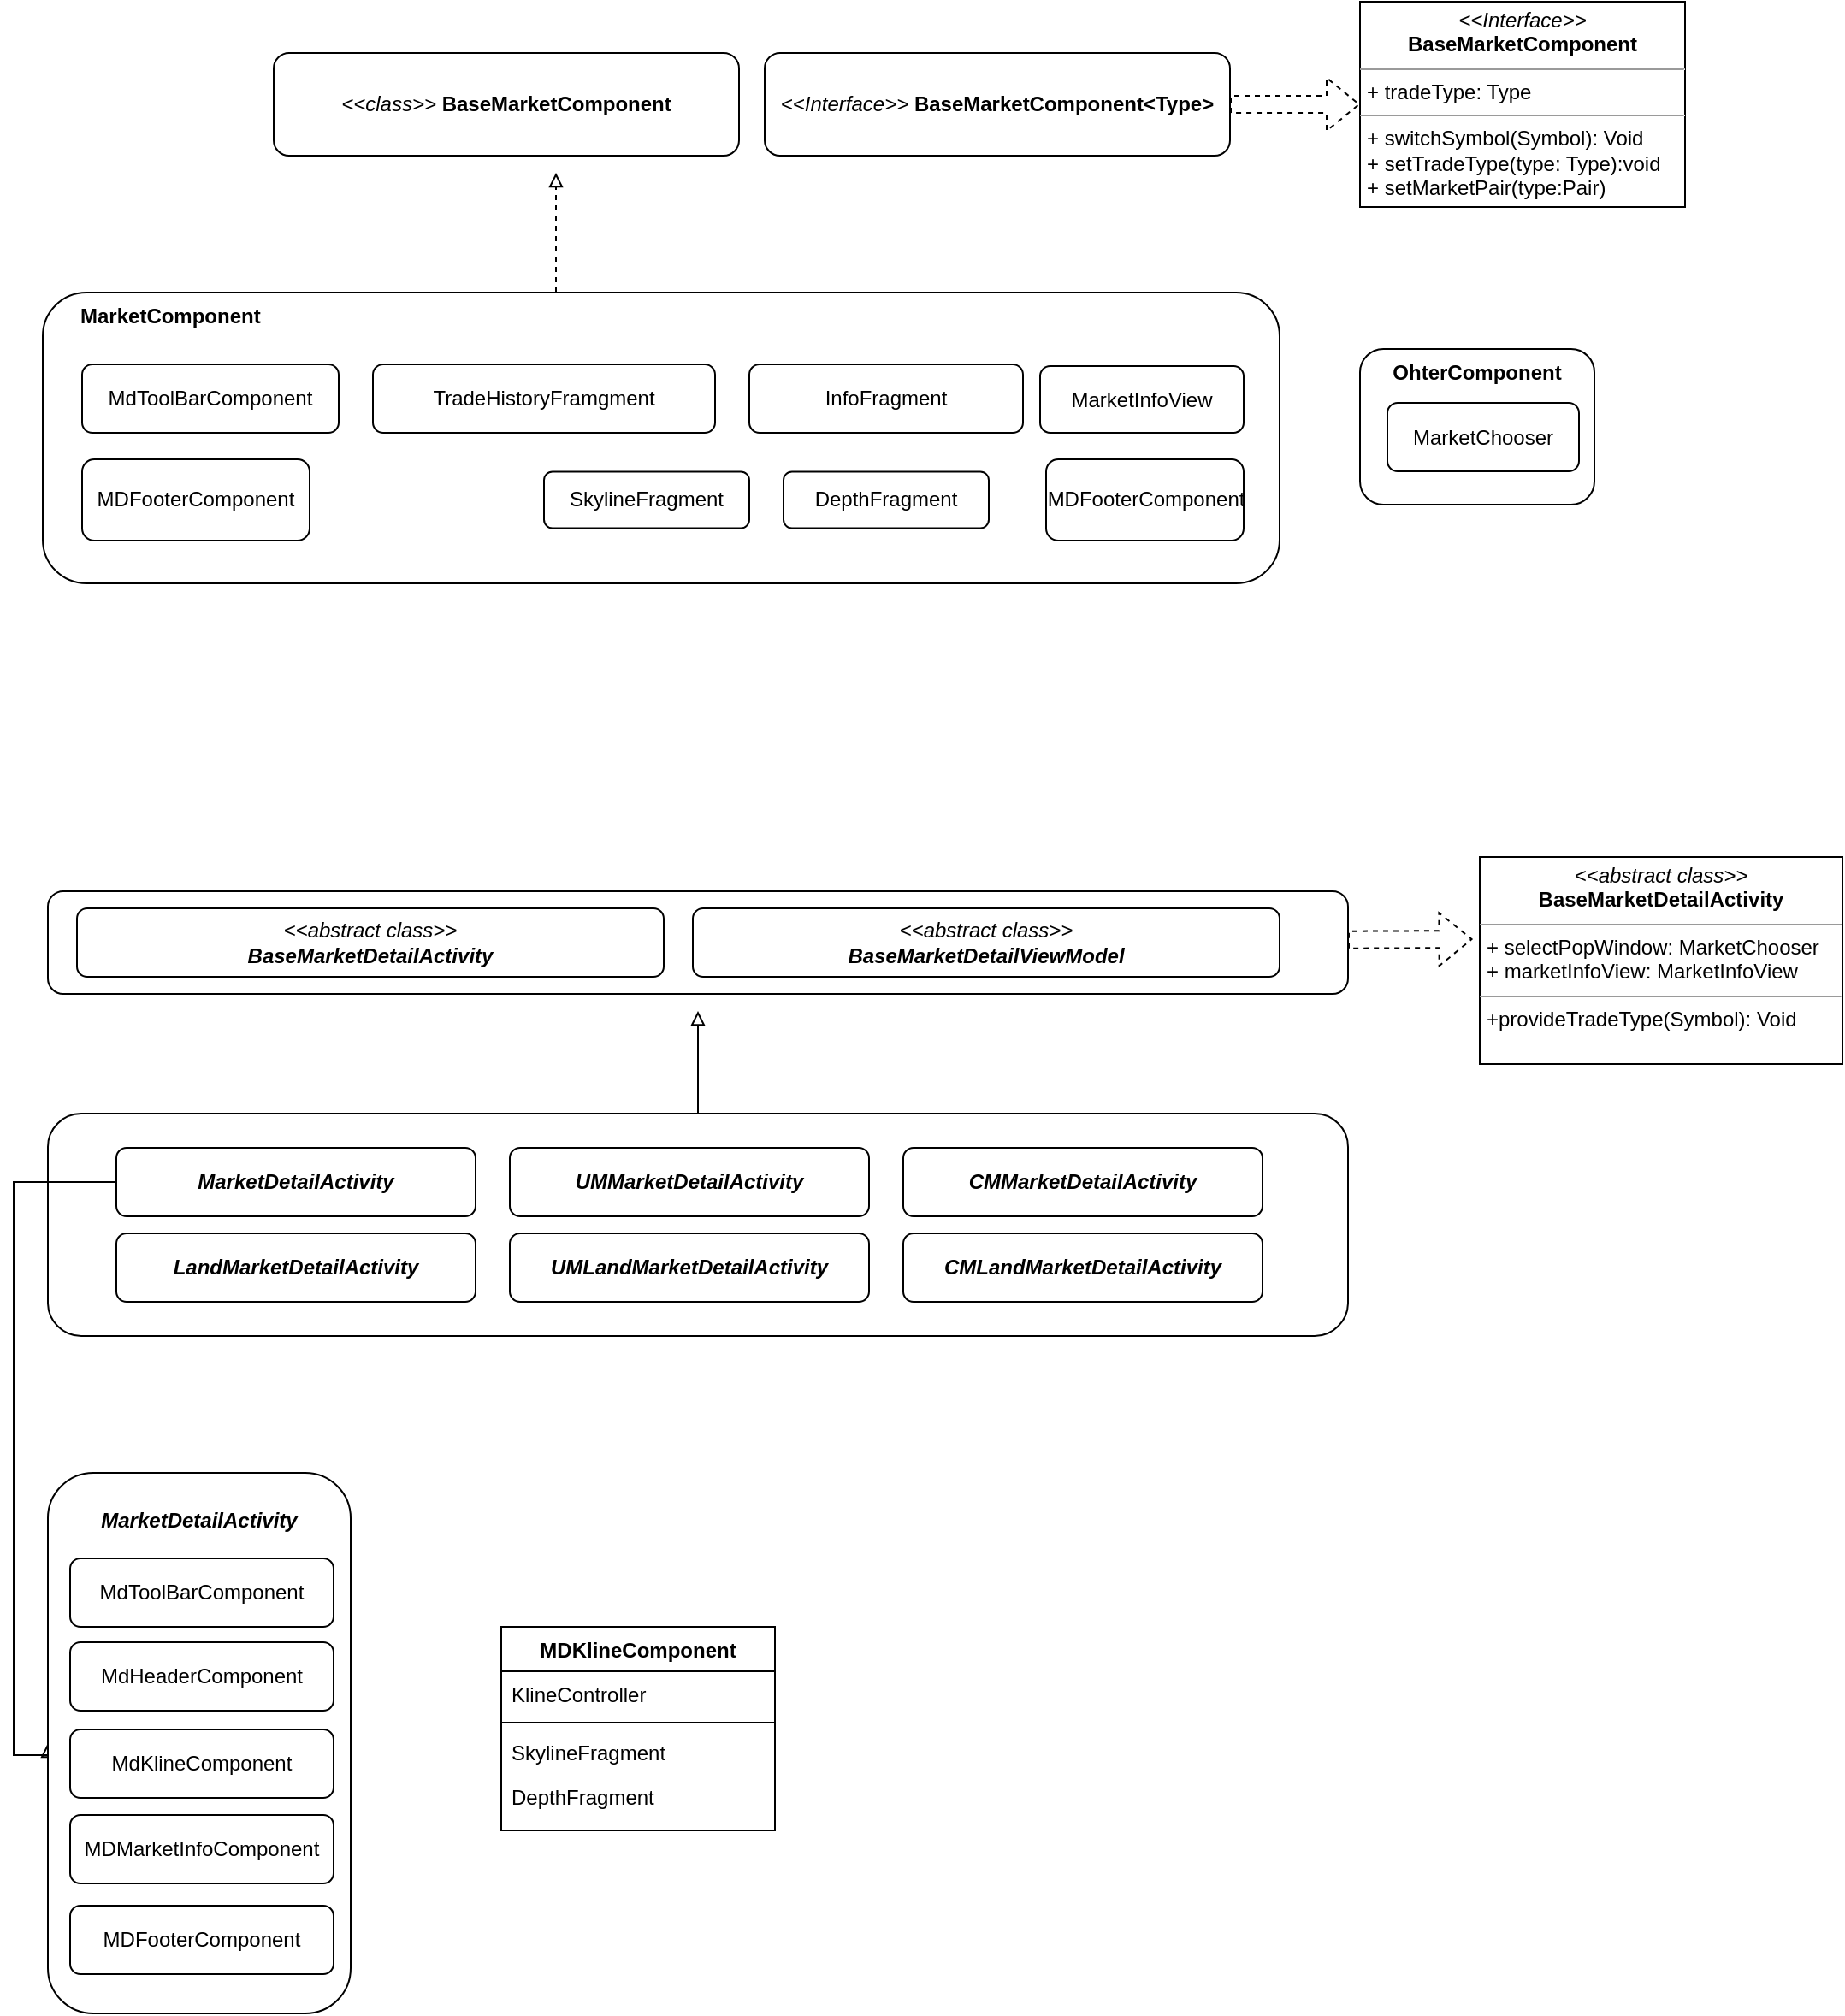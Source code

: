 <mxfile version="14.7.6" type="github">
  <diagram id="C5RBs43oDa-KdzZeNtuy" name="Page-1">
    <mxGraphModel dx="2966" dy="383" grid="1" gridSize="7" guides="1" tooltips="1" connect="1" arrows="1" fold="1" page="0" pageScale="1" pageWidth="827" pageHeight="1169" background="none" math="0" shadow="0">
      <root>
        <mxCell id="WIyWlLk6GJQsqaUBKTNV-0" />
        <mxCell id="WIyWlLk6GJQsqaUBKTNV-1" parent="WIyWlLk6GJQsqaUBKTNV-0" />
        <mxCell id="ky48G_2lpGq2yE_ITVhJ-138" style="edgeStyle=orthogonalEdgeStyle;rounded=0;orthogonalLoop=1;jettySize=auto;html=1;endArrow=block;endFill=0;dashed=1;" parent="WIyWlLk6GJQsqaUBKTNV-1" source="ky48G_2lpGq2yE_ITVhJ-118" edge="1">
          <mxGeometry relative="1" as="geometry">
            <mxPoint x="-1410" y="660.0" as="targetPoint" />
            <Array as="points">
              <mxPoint x="-1410" y="714" />
              <mxPoint x="-1410" y="714" />
            </Array>
          </mxGeometry>
        </mxCell>
        <mxCell id="ky48G_2lpGq2yE_ITVhJ-118" value="&lt;b&gt;&amp;nbsp; &amp;nbsp; &amp;nbsp; MarketComponent&lt;/b&gt;" style="rounded=1;whiteSpace=wrap;html=1;align=left;verticalAlign=top;" parent="WIyWlLk6GJQsqaUBKTNV-1" vertex="1">
          <mxGeometry x="-1710" y="730" width="723" height="170" as="geometry" />
        </mxCell>
        <mxCell id="ky48G_2lpGq2yE_ITVhJ-115" style="edgeStyle=none;rounded=0;orthogonalLoop=1;jettySize=auto;html=1;endArrow=block;endFill=0;" parent="WIyWlLk6GJQsqaUBKTNV-1" source="ky48G_2lpGq2yE_ITVhJ-112" edge="1">
          <mxGeometry relative="1" as="geometry">
            <mxPoint x="-1327" y="1150" as="targetPoint" />
          </mxGeometry>
        </mxCell>
        <mxCell id="ky48G_2lpGq2yE_ITVhJ-112" value="" style="rounded=1;whiteSpace=wrap;html=1;" parent="WIyWlLk6GJQsqaUBKTNV-1" vertex="1">
          <mxGeometry x="-1707" y="1210" width="760" height="130" as="geometry" />
        </mxCell>
        <mxCell id="ky48G_2lpGq2yE_ITVhJ-102" style="rounded=0;orthogonalLoop=1;jettySize=auto;html=1;dashed=1;endArrow=block;endFill=0;entryX=0;entryY=0.5;entryDx=0;entryDy=0;shape=flexArrow;" parent="WIyWlLk6GJQsqaUBKTNV-1" source="ky48G_2lpGq2yE_ITVhJ-87" target="ky48G_2lpGq2yE_ITVhJ-100" edge="1">
          <mxGeometry relative="1" as="geometry">
            <mxPoint x="-1027" y="662" as="targetPoint" />
          </mxGeometry>
        </mxCell>
        <mxCell id="ky48G_2lpGq2yE_ITVhJ-87" value="&lt;i&gt;&amp;lt;&amp;lt;Interface&amp;gt;&amp;gt;&amp;nbsp;&lt;/i&gt;&lt;b&gt;BaseMarketComponent&amp;lt;Type&amp;gt;&lt;/b&gt;" style="rounded=1;whiteSpace=wrap;html=1;" parent="WIyWlLk6GJQsqaUBKTNV-1" vertex="1">
          <mxGeometry x="-1288" y="590" width="272" height="60" as="geometry" />
        </mxCell>
        <mxCell id="ky48G_2lpGq2yE_ITVhJ-88" value="TradeHistoryFramgment" style="whiteSpace=wrap;html=1;rounded=1;" parent="WIyWlLk6GJQsqaUBKTNV-1" vertex="1">
          <mxGeometry x="-1517" y="772" width="200" height="40" as="geometry" />
        </mxCell>
        <mxCell id="ky48G_2lpGq2yE_ITVhJ-91" value="MDFooterComponent" style="whiteSpace=wrap;html=1;rounded=1;" parent="WIyWlLk6GJQsqaUBKTNV-1" vertex="1">
          <mxGeometry x="-1687" y="827.5" width="133" height="47.5" as="geometry" />
        </mxCell>
        <mxCell id="ky48G_2lpGq2yE_ITVhJ-92" value="MdToolBarComponent" style="whiteSpace=wrap;html=1;rounded=1;" parent="WIyWlLk6GJQsqaUBKTNV-1" vertex="1">
          <mxGeometry x="-1687" y="772" width="150" height="40" as="geometry" />
        </mxCell>
        <mxCell id="ky48G_2lpGq2yE_ITVhJ-93" value="InfoFragment" style="whiteSpace=wrap;html=1;rounded=1;" parent="WIyWlLk6GJQsqaUBKTNV-1" vertex="1">
          <mxGeometry x="-1297" y="772" width="160" height="40" as="geometry" />
        </mxCell>
        <mxCell id="ky48G_2lpGq2yE_ITVhJ-95" value="SkylineFragment" style="whiteSpace=wrap;html=1;rounded=1;" parent="WIyWlLk6GJQsqaUBKTNV-1" vertex="1">
          <mxGeometry x="-1417" y="834.75" width="120" height="33" as="geometry" />
        </mxCell>
        <mxCell id="ky48G_2lpGq2yE_ITVhJ-96" value="DepthFragment" style="whiteSpace=wrap;html=1;rounded=1;" parent="WIyWlLk6GJQsqaUBKTNV-1" vertex="1">
          <mxGeometry x="-1277" y="834.75" width="120" height="33" as="geometry" />
        </mxCell>
        <mxCell id="ky48G_2lpGq2yE_ITVhJ-100" value="&lt;p style=&quot;margin: 0px ; margin-top: 4px ; text-align: center&quot;&gt;&lt;i&gt;&amp;lt;&amp;lt;Interface&amp;gt;&amp;gt;&lt;/i&gt;&lt;br&gt;&lt;b&gt;BaseMarketComponent&lt;/b&gt;&lt;br&gt;&lt;/p&gt;&lt;hr size=&quot;1&quot;&gt;&lt;p style=&quot;margin: 0px ; margin-left: 4px&quot;&gt;+ tradeType: Type&lt;br&gt;&lt;/p&gt;&lt;hr size=&quot;1&quot;&gt;&lt;p style=&quot;margin: 0px ; margin-left: 4px&quot;&gt;+ switchSymbol(Symbol): Void&lt;/p&gt;&lt;p style=&quot;margin: 0px ; margin-left: 4px&quot;&gt;+ setTradeType(type: Type):void&lt;/p&gt;&lt;p style=&quot;margin: 0px ; margin-left: 4px&quot;&gt;+ setMarketPair(type:Pair)&lt;/p&gt;" style="verticalAlign=top;align=left;overflow=fill;fontSize=12;fontFamily=Helvetica;html=1;" parent="WIyWlLk6GJQsqaUBKTNV-1" vertex="1">
          <mxGeometry x="-940" y="560" width="190" height="120" as="geometry" />
        </mxCell>
        <mxCell id="ky48G_2lpGq2yE_ITVhJ-117" style="edgeStyle=none;rounded=0;orthogonalLoop=1;jettySize=auto;html=1;entryX=-0.02;entryY=0.397;entryDx=0;entryDy=0;entryPerimeter=0;dashed=1;endArrow=block;endFill=0;shape=flexArrow;" parent="WIyWlLk6GJQsqaUBKTNV-1" source="ky48G_2lpGq2yE_ITVhJ-103" target="ky48G_2lpGq2yE_ITVhJ-116" edge="1">
          <mxGeometry relative="1" as="geometry" />
        </mxCell>
        <mxCell id="ky48G_2lpGq2yE_ITVhJ-103" value="" style="rounded=1;whiteSpace=wrap;html=1;" parent="WIyWlLk6GJQsqaUBKTNV-1" vertex="1">
          <mxGeometry x="-1707" y="1080" width="760" height="60" as="geometry" />
        </mxCell>
        <mxCell id="ky48G_2lpGq2yE_ITVhJ-137" style="edgeStyle=orthogonalEdgeStyle;rounded=0;orthogonalLoop=1;jettySize=auto;html=1;entryX=0;entryY=0.5;entryDx=0;entryDy=0;endArrow=block;endFill=0;" parent="WIyWlLk6GJQsqaUBKTNV-1" source="ky48G_2lpGq2yE_ITVhJ-104" target="ky48G_2lpGq2yE_ITVhJ-119" edge="1">
          <mxGeometry relative="1" as="geometry">
            <Array as="points">
              <mxPoint x="-1727" y="1250" />
              <mxPoint x="-1727" y="1585" />
            </Array>
          </mxGeometry>
        </mxCell>
        <mxCell id="ky48G_2lpGq2yE_ITVhJ-104" value="&lt;i&gt;&lt;b&gt;MarketDetailActivity&lt;/b&gt;&lt;/i&gt;" style="rounded=1;whiteSpace=wrap;html=1;" parent="WIyWlLk6GJQsqaUBKTNV-1" vertex="1">
          <mxGeometry x="-1667" y="1230" width="210" height="40" as="geometry" />
        </mxCell>
        <mxCell id="ky48G_2lpGq2yE_ITVhJ-105" value="&lt;i&gt;&lt;b&gt;CMMarketDetailActivity&lt;/b&gt;&lt;/i&gt;" style="rounded=1;whiteSpace=wrap;html=1;" parent="WIyWlLk6GJQsqaUBKTNV-1" vertex="1">
          <mxGeometry x="-1207" y="1230" width="210" height="40" as="geometry" />
        </mxCell>
        <mxCell id="ky48G_2lpGq2yE_ITVhJ-106" value="&lt;i&gt;&lt;b&gt;UMMarketDetailActivity&lt;/b&gt;&lt;/i&gt;" style="rounded=1;whiteSpace=wrap;html=1;" parent="WIyWlLk6GJQsqaUBKTNV-1" vertex="1">
          <mxGeometry x="-1437" y="1230" width="210" height="40" as="geometry" />
        </mxCell>
        <mxCell id="ky48G_2lpGq2yE_ITVhJ-107" value="&lt;i&gt;&lt;b&gt;CMLandMarketDetailActivity&lt;/b&gt;&lt;/i&gt;" style="rounded=1;whiteSpace=wrap;html=1;" parent="WIyWlLk6GJQsqaUBKTNV-1" vertex="1">
          <mxGeometry x="-1207" y="1280" width="210" height="40" as="geometry" />
        </mxCell>
        <mxCell id="ky48G_2lpGq2yE_ITVhJ-109" value="&lt;i&gt;&lt;b&gt;LandMarketDetailActivity&lt;/b&gt;&lt;/i&gt;" style="rounded=1;whiteSpace=wrap;html=1;" parent="WIyWlLk6GJQsqaUBKTNV-1" vertex="1">
          <mxGeometry x="-1667" y="1280" width="210" height="40" as="geometry" />
        </mxCell>
        <mxCell id="ky48G_2lpGq2yE_ITVhJ-110" value="&lt;i&gt;&lt;b&gt;UMLandMarketDetailActivity&lt;/b&gt;&lt;/i&gt;" style="rounded=1;whiteSpace=wrap;html=1;" parent="WIyWlLk6GJQsqaUBKTNV-1" vertex="1">
          <mxGeometry x="-1437" y="1280" width="210" height="40" as="geometry" />
        </mxCell>
        <mxCell id="ky48G_2lpGq2yE_ITVhJ-116" value="&lt;p style=&quot;margin: 0px ; margin-top: 4px ; text-align: center&quot;&gt;&lt;i&gt;&amp;lt;&amp;lt;abstract class&amp;gt;&amp;gt;&lt;/i&gt;&lt;br&gt;&lt;b&gt;BaseMarketDetailActivity&lt;/b&gt;&lt;br&gt;&lt;/p&gt;&lt;hr size=&quot;1&quot;&gt;&lt;p style=&quot;margin: 0px ; margin-left: 4px&quot;&gt;+ selectPopWindow: MarketChooser&lt;br&gt;&lt;/p&gt;&lt;p style=&quot;margin: 0px ; margin-left: 4px&quot;&gt;+ marketInfoView: MarketInfoView&lt;/p&gt;&lt;hr size=&quot;1&quot;&gt;&lt;p style=&quot;margin: 0px ; margin-left: 4px&quot;&gt;+provideTradeType(Symbol): Void&lt;/p&gt;" style="verticalAlign=top;align=left;overflow=fill;fontSize=12;fontFamily=Helvetica;html=1;" parent="WIyWlLk6GJQsqaUBKTNV-1" vertex="1">
          <mxGeometry x="-870" y="1060" width="212" height="121" as="geometry" />
        </mxCell>
        <mxCell id="ky48G_2lpGq2yE_ITVhJ-119" value="&lt;i&gt;&lt;b&gt;&lt;br&gt;MarketDetailActivity&lt;/b&gt;&lt;/i&gt;" style="rounded=1;whiteSpace=wrap;html=1;align=center;verticalAlign=top;" parent="WIyWlLk6GJQsqaUBKTNV-1" vertex="1">
          <mxGeometry x="-1707" y="1420" width="177" height="316" as="geometry" />
        </mxCell>
        <mxCell id="ky48G_2lpGq2yE_ITVhJ-120" value="MdHeaderComponent" style="rounded=1;whiteSpace=wrap;html=1;" parent="WIyWlLk6GJQsqaUBKTNV-1" vertex="1">
          <mxGeometry x="-1694" y="1519" width="154" height="40" as="geometry" />
        </mxCell>
        <mxCell id="ky48G_2lpGq2yE_ITVhJ-122" value="MdKlineComponent" style="rounded=1;whiteSpace=wrap;html=1;" parent="WIyWlLk6GJQsqaUBKTNV-1" vertex="1">
          <mxGeometry x="-1694" y="1570" width="154" height="40" as="geometry" />
        </mxCell>
        <mxCell id="ky48G_2lpGq2yE_ITVhJ-124" value="&lt;b&gt;OhterComponent&lt;/b&gt;" style="rounded=1;whiteSpace=wrap;html=1;align=center;verticalAlign=top;" parent="WIyWlLk6GJQsqaUBKTNV-1" vertex="1">
          <mxGeometry x="-940" y="763" width="137" height="91" as="geometry" />
        </mxCell>
        <mxCell id="ky48G_2lpGq2yE_ITVhJ-125" value="MarketChooser" style="rounded=1;whiteSpace=wrap;html=1;" parent="WIyWlLk6GJQsqaUBKTNV-1" vertex="1">
          <mxGeometry x="-924" y="794.5" width="112" height="40" as="geometry" />
        </mxCell>
        <mxCell id="ky48G_2lpGq2yE_ITVhJ-126" value="MarketInfoView" style="rounded=1;whiteSpace=wrap;html=1;" parent="WIyWlLk6GJQsqaUBKTNV-1" vertex="1">
          <mxGeometry x="-1127" y="773" width="119" height="39" as="geometry" />
        </mxCell>
        <mxCell id="ky48G_2lpGq2yE_ITVhJ-131" value="MDMarketInfoComponent" style="rounded=1;whiteSpace=wrap;html=1;" parent="WIyWlLk6GJQsqaUBKTNV-1" vertex="1">
          <mxGeometry x="-1694" y="1620" width="154" height="40" as="geometry" />
        </mxCell>
        <mxCell id="ky48G_2lpGq2yE_ITVhJ-135" value="MDFooterComponent" style="rounded=1;whiteSpace=wrap;html=1;" parent="WIyWlLk6GJQsqaUBKTNV-1" vertex="1">
          <mxGeometry x="-1694" y="1673" width="154" height="40" as="geometry" />
        </mxCell>
        <mxCell id="ky48G_2lpGq2yE_ITVhJ-136" value="MDFooterComponent" style="rounded=1;whiteSpace=wrap;html=1;" parent="WIyWlLk6GJQsqaUBKTNV-1" vertex="1">
          <mxGeometry x="-1123.5" y="827.5" width="115.5" height="47.5" as="geometry" />
        </mxCell>
        <mxCell id="ky48G_2lpGq2yE_ITVhJ-139" value="&lt;i&gt;&amp;lt;&amp;lt;abstract class&amp;gt;&amp;gt; &lt;br&gt;&lt;b&gt;BaseMarketDetailActivity&lt;/b&gt;&lt;/i&gt;" style="rounded=1;whiteSpace=wrap;html=1;" parent="WIyWlLk6GJQsqaUBKTNV-1" vertex="1">
          <mxGeometry x="-1690" y="1090" width="343" height="40" as="geometry" />
        </mxCell>
        <mxCell id="ky48G_2lpGq2yE_ITVhJ-140" value="&lt;i&gt;&amp;lt;&amp;lt;abstract class&amp;gt;&amp;gt; &lt;br&gt;&lt;b&gt;BaseMarketDetailViewModel&lt;/b&gt;&lt;/i&gt;" style="rounded=1;whiteSpace=wrap;html=1;" parent="WIyWlLk6GJQsqaUBKTNV-1" vertex="1">
          <mxGeometry x="-1330" y="1090" width="343" height="40" as="geometry" />
        </mxCell>
        <mxCell id="ky48G_2lpGq2yE_ITVhJ-141" value="&lt;i&gt;&amp;lt;&amp;lt;class&amp;gt;&amp;gt;&amp;nbsp;&lt;/i&gt;&lt;b&gt;BaseMarketComponent&lt;/b&gt;" style="rounded=1;whiteSpace=wrap;html=1;" parent="WIyWlLk6GJQsqaUBKTNV-1" vertex="1">
          <mxGeometry x="-1575" y="590" width="272" height="60" as="geometry" />
        </mxCell>
        <mxCell id="GUVwxadvzXtp_oKSrdia-0" value="MdToolBarComponent" style="rounded=1;whiteSpace=wrap;html=1;" vertex="1" parent="WIyWlLk6GJQsqaUBKTNV-1">
          <mxGeometry x="-1694" y="1470" width="154" height="40" as="geometry" />
        </mxCell>
        <mxCell id="GUVwxadvzXtp_oKSrdia-3" value="MDKlineComponent" style="swimlane;fontStyle=1;align=center;verticalAlign=top;childLayout=stackLayout;horizontal=1;startSize=26;horizontalStack=0;resizeParent=1;resizeParentMax=0;resizeLast=0;collapsible=1;marginBottom=0;" vertex="1" parent="WIyWlLk6GJQsqaUBKTNV-1">
          <mxGeometry x="-1442" y="1510" width="160" height="119" as="geometry" />
        </mxCell>
        <mxCell id="GUVwxadvzXtp_oKSrdia-4" value="KlineController&#xa;" style="text;strokeColor=none;fillColor=none;align=left;verticalAlign=top;spacingLeft=4;spacingRight=4;overflow=hidden;rotatable=0;points=[[0,0.5],[1,0.5]];portConstraint=eastwest;" vertex="1" parent="GUVwxadvzXtp_oKSrdia-3">
          <mxGeometry y="26" width="160" height="26" as="geometry" />
        </mxCell>
        <mxCell id="GUVwxadvzXtp_oKSrdia-5" value="" style="line;strokeWidth=1;fillColor=none;align=left;verticalAlign=middle;spacingTop=-1;spacingLeft=3;spacingRight=3;rotatable=0;labelPosition=right;points=[];portConstraint=eastwest;" vertex="1" parent="GUVwxadvzXtp_oKSrdia-3">
          <mxGeometry y="52" width="160" height="8" as="geometry" />
        </mxCell>
        <mxCell id="GUVwxadvzXtp_oKSrdia-6" value="SkylineFragment" style="text;strokeColor=none;fillColor=none;align=left;verticalAlign=top;spacingLeft=4;spacingRight=4;overflow=hidden;rotatable=0;points=[[0,0.5],[1,0.5]];portConstraint=eastwest;" vertex="1" parent="GUVwxadvzXtp_oKSrdia-3">
          <mxGeometry y="60" width="160" height="59" as="geometry" />
        </mxCell>
        <mxCell id="GUVwxadvzXtp_oKSrdia-7" value="DepthFragment" style="text;strokeColor=none;fillColor=none;align=left;verticalAlign=top;spacingLeft=4;spacingRight=4;overflow=hidden;rotatable=0;points=[[0,0.5],[1,0.5]];portConstraint=eastwest;" vertex="1" parent="WIyWlLk6GJQsqaUBKTNV-1">
          <mxGeometry x="-1442" y="1596" width="160" height="26" as="geometry" />
        </mxCell>
      </root>
    </mxGraphModel>
  </diagram>
</mxfile>
